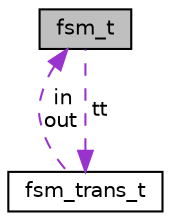 digraph "fsm_t"
{
  edge [fontname="Helvetica",fontsize="10",labelfontname="Helvetica",labelfontsize="10"];
  node [fontname="Helvetica",fontsize="10",shape=record];
  Node1 [label="fsm_t",height=0.2,width=0.4,color="black", fillcolor="grey75", style="filled", fontcolor="black"];
  Node2 -> Node1 [dir="back",color="darkorchid3",fontsize="10",style="dashed",label=" tt" ,fontname="Helvetica"];
  Node2 [label="fsm_trans_t",height=0.2,width=0.4,color="black", fillcolor="white", style="filled",URL="$structfsm__trans__t.html"];
  Node1 -> Node2 [dir="back",color="darkorchid3",fontsize="10",style="dashed",label=" in\nout" ,fontname="Helvetica"];
}
